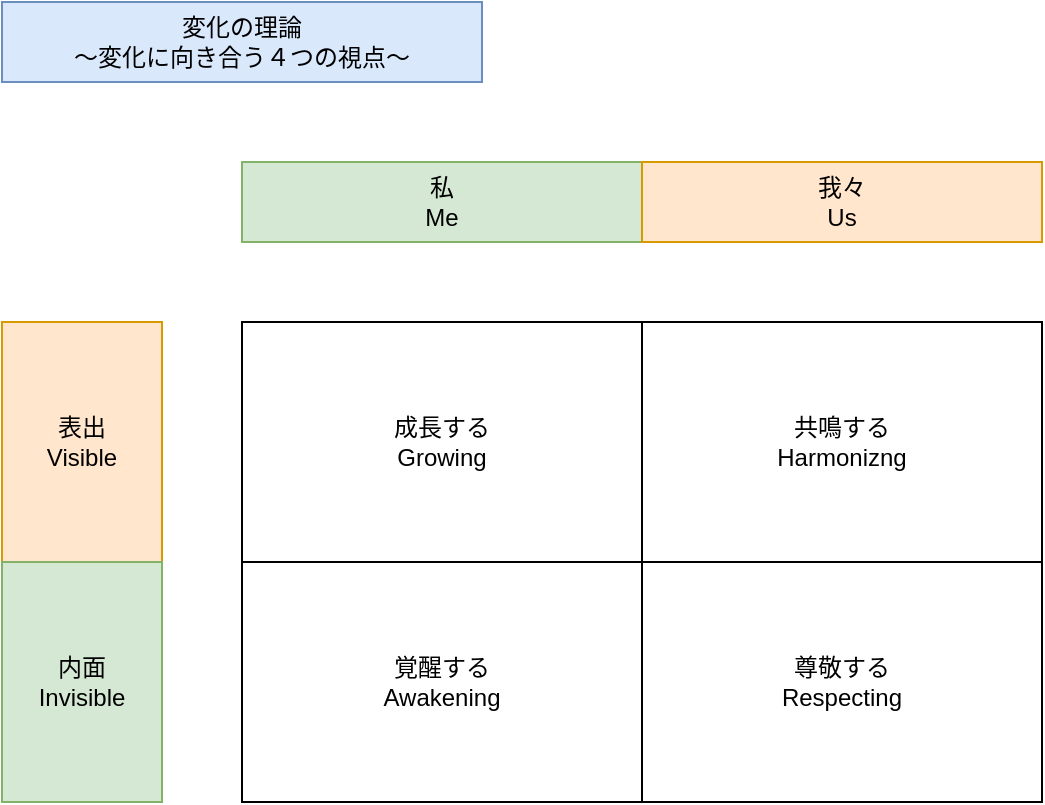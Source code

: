 <mxfile version="28.0.5">
  <diagram name="ページ1" id="mY1jggUUZ-PqJJy-1mbn">
    <mxGraphModel dx="1136" dy="1102" grid="1" gridSize="10" guides="1" tooltips="1" connect="1" arrows="1" fold="1" page="1" pageScale="1" pageWidth="1654" pageHeight="1169" math="0" shadow="0">
      <root>
        <mxCell id="0" />
        <mxCell id="1" parent="0" />
        <mxCell id="7bm0Vq01euhdjV_xX33Y-1" value="変化の理論&lt;div&gt;～変化に向き合う４つの視点～&lt;/div&gt;" style="text;html=1;align=center;verticalAlign=middle;whiteSpace=wrap;rounded=0;fillColor=#dae8fc;strokeColor=#6c8ebf;" parent="1" vertex="1">
          <mxGeometry x="80" y="40" width="240" height="40" as="geometry" />
        </mxCell>
        <mxCell id="7bm0Vq01euhdjV_xX33Y-2" value="私&lt;br&gt;Me" style="rounded=0;whiteSpace=wrap;html=1;fillColor=#d5e8d4;strokeColor=#82b366;" parent="1" vertex="1">
          <mxGeometry x="200" y="120" width="200" height="40" as="geometry" />
        </mxCell>
        <mxCell id="7bm0Vq01euhdjV_xX33Y-3" value="我々&lt;div&gt;Us&lt;/div&gt;" style="rounded=0;whiteSpace=wrap;html=1;fillColor=#ffe6cc;strokeColor=#d79b00;" parent="1" vertex="1">
          <mxGeometry x="400" y="120" width="200" height="40" as="geometry" />
        </mxCell>
        <mxCell id="7bm0Vq01euhdjV_xX33Y-4" value="表出&lt;div&gt;Visible&lt;/div&gt;" style="rounded=0;whiteSpace=wrap;html=1;fillColor=#ffe6cc;strokeColor=#d79b00;" parent="1" vertex="1">
          <mxGeometry x="80" y="200" width="80" height="120" as="geometry" />
        </mxCell>
        <mxCell id="7bm0Vq01euhdjV_xX33Y-5" value="内面&lt;div&gt;Invisible&lt;/div&gt;" style="rounded=0;whiteSpace=wrap;html=1;fillColor=#d5e8d4;strokeColor=#82b366;" parent="1" vertex="1">
          <mxGeometry x="80" y="320" width="80" height="120" as="geometry" />
        </mxCell>
        <mxCell id="7bm0Vq01euhdjV_xX33Y-6" value="成長する&lt;div&gt;Growing&lt;/div&gt;" style="rounded=0;whiteSpace=wrap;html=1;" parent="1" vertex="1">
          <mxGeometry x="200" y="200" width="200" height="120" as="geometry" />
        </mxCell>
        <mxCell id="7bm0Vq01euhdjV_xX33Y-8" value="覚醒する&lt;div&gt;Awakening&lt;/div&gt;" style="rounded=0;whiteSpace=wrap;html=1;" parent="1" vertex="1">
          <mxGeometry x="200" y="320" width="200" height="120" as="geometry" />
        </mxCell>
        <mxCell id="7bm0Vq01euhdjV_xX33Y-9" value="共鳴する&lt;div&gt;Harmonizng&lt;/div&gt;" style="rounded=0;whiteSpace=wrap;html=1;" parent="1" vertex="1">
          <mxGeometry x="400" y="200" width="200" height="120" as="geometry" />
        </mxCell>
        <mxCell id="7bm0Vq01euhdjV_xX33Y-10" value="尊敬する&lt;div&gt;Respecting&lt;/div&gt;" style="rounded=0;whiteSpace=wrap;html=1;" parent="1" vertex="1">
          <mxGeometry x="400" y="320" width="200" height="120" as="geometry" />
        </mxCell>
      </root>
    </mxGraphModel>
  </diagram>
</mxfile>
